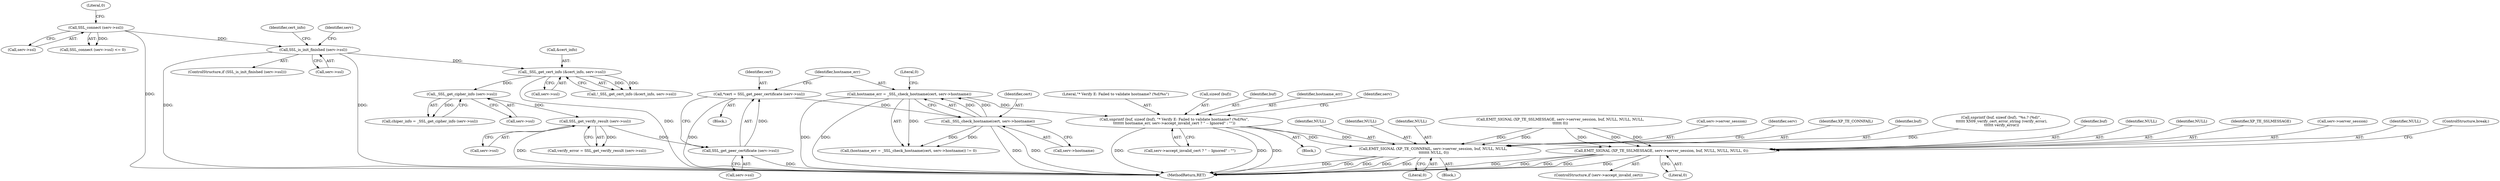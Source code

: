 digraph "0_hexchat_c9b63f7f9be01692b03fa15275135a4910a7e02d@API" {
"1000467" [label="(Call,snprintf (buf, sizeof (buf), \"* Verify E: Failed to validate hostname? (%d)%s\",\n\t\t\t\t\t\t\t hostname_err, serv->accept_invalid_cert ? \" -- Ignored\" : \"\"))"];
"1000458" [label="(Call,hostname_err = _SSL_check_hostname(cert, serv->hostname))"];
"1000460" [label="(Call,_SSL_check_hostname(cert, serv->hostname))"];
"1000449" [label="(Call,*cert = SSL_get_peer_certificate (serv->ssl))"];
"1000451" [label="(Call,SSL_get_peer_certificate (serv->ssl))"];
"1000439" [label="(Call,SSL_get_verify_result (serv->ssl))"];
"1000394" [label="(Call,_SSL_get_cipher_info (serv->ssl))"];
"1000199" [label="(Call,_SSL_get_cert_info (&cert_info, serv->ssl))"];
"1000188" [label="(Call,SSL_is_init_finished (serv->ssl))"];
"1000122" [label="(Call,SSL_connect (serv->ssl))"];
"1000483" [label="(Call,EMIT_SIGNAL (XP_TE_SSLMESSAGE, serv->server_session, buf, NULL, NULL, NULL, 0))"];
"1000535" [label="(Call,EMIT_SIGNAL (XP_TE_CONNFAIL, serv->server_session, buf, NULL, NULL,\n \t\t\t\t\t\t\t NULL, 0))"];
"1000535" [label="(Call,EMIT_SIGNAL (XP_TE_CONNFAIL, serv->server_session, buf, NULL, NULL,\n \t\t\t\t\t\t\t NULL, 0))"];
"1000200" [label="(Call,&cert_info)"];
"1000201" [label="(Identifier,cert_info)"];
"1000479" [label="(ControlStructure,if (serv->accept_invalid_cert))"];
"1000607" [label="(MethodReturn,RET)"];
"1000471" [label="(Literal,\"* Verify E: Failed to validate hostname? (%d)%s\")"];
"1000126" [label="(Literal,0)"];
"1000488" [label="(Identifier,buf)"];
"1000491" [label="(Identifier,NULL)"];
"1000439" [label="(Call,SSL_get_verify_result (serv->ssl))"];
"1000490" [label="(Identifier,NULL)"];
"1000492" [label="(Literal,0)"];
"1000457" [label="(Call,(hostname_err = _SSL_check_hostname(cert, serv->hostname)) != 0)"];
"1000450" [label="(Identifier,cert)"];
"1000484" [label="(Identifier,XP_TE_SSLMESSAGE)"];
"1000392" [label="(Call,chiper_info = _SSL_get_cipher_info (serv->ssl))"];
"1000465" [label="(Literal,0)"];
"1000469" [label="(Call,sizeof (buf))"];
"1000188" [label="(Call,SSL_is_init_finished (serv->ssl))"];
"1000394" [label="(Call,_SSL_get_cipher_info (serv->ssl))"];
"1000485" [label="(Call,serv->server_session)"];
"1000542" [label="(Identifier,NULL)"];
"1000447" [label="(Block,)"];
"1000437" [label="(Call,verify_error = SSL_get_verify_result (serv->ssl))"];
"1000541" [label="(Identifier,NULL)"];
"1000187" [label="(ControlStructure,if (SSL_is_init_finished (serv->ssl)))"];
"1000466" [label="(Block,)"];
"1000561" [label="(Identifier,serv)"];
"1000468" [label="(Identifier,buf)"];
"1000199" [label="(Call,_SSL_get_cert_info (&cert_info, serv->ssl))"];
"1000202" [label="(Call,serv->ssl)"];
"1000489" [label="(Identifier,NULL)"];
"1000483" [label="(Call,EMIT_SIGNAL (XP_TE_SSLMESSAGE, serv->server_session, buf, NULL, NULL, NULL, 0))"];
"1000495" [label="(ControlStructure,break;)"];
"1000461" [label="(Identifier,cert)"];
"1000462" [label="(Call,serv->hostname)"];
"1000452" [label="(Call,serv->ssl)"];
"1000451" [label="(Call,SSL_get_peer_certificate (serv->ssl))"];
"1000543" [label="(Identifier,NULL)"];
"1000472" [label="(Identifier,hostname_err)"];
"1000122" [label="(Call,SSL_connect (serv->ssl))"];
"1000123" [label="(Call,serv->ssl)"];
"1000427" [label="(Call,EMIT_SIGNAL (XP_TE_SSLMESSAGE, serv->server_session, buf, NULL, NULL, NULL,\n\t\t\t\t\t\t 0))"];
"1000537" [label="(Call,serv->server_session)"];
"1000546" [label="(Identifier,serv)"];
"1000395" [label="(Call,serv->ssl)"];
"1000536" [label="(Identifier,XP_TE_CONNFAIL)"];
"1000440" [label="(Call,serv->ssl)"];
"1000458" [label="(Call,hostname_err = _SSL_check_hostname(cert, serv->hostname))"];
"1000544" [label="(Literal,0)"];
"1000445" [label="(Block,)"];
"1000467" [label="(Call,snprintf (buf, sizeof (buf), \"* Verify E: Failed to validate hostname? (%d)%s\",\n\t\t\t\t\t\t\t hostname_err, serv->accept_invalid_cert ? \" -- Ignored\" : \"\"))"];
"1000460" [label="(Call,_SSL_check_hostname(cert, serv->hostname))"];
"1000540" [label="(Identifier,buf)"];
"1000481" [label="(Identifier,serv)"];
"1000121" [label="(Call,SSL_connect (serv->ssl) <= 0)"];
"1000189" [label="(Call,serv->ssl)"];
"1000459" [label="(Identifier,hostname_err)"];
"1000449" [label="(Call,*cert = SSL_get_peer_certificate (serv->ssl))"];
"1000198" [label="(Call,!_SSL_get_cert_info (&cert_info, serv->ssl))"];
"1000526" [label="(Call,snprintf (buf, sizeof (buf), \"%s.? (%d)\",\n \t\t\t\t\t\t X509_verify_cert_error_string (verify_error),\n \t\t\t\t\t\t verify_error))"];
"1000473" [label="(Call,serv->accept_invalid_cert ? \" -- Ignored\" : \"\")"];
"1000467" -> "1000466"  [label="AST: "];
"1000467" -> "1000473"  [label="CFG: "];
"1000468" -> "1000467"  [label="AST: "];
"1000469" -> "1000467"  [label="AST: "];
"1000471" -> "1000467"  [label="AST: "];
"1000472" -> "1000467"  [label="AST: "];
"1000473" -> "1000467"  [label="AST: "];
"1000481" -> "1000467"  [label="CFG: "];
"1000467" -> "1000607"  [label="DDG: "];
"1000467" -> "1000607"  [label="DDG: "];
"1000467" -> "1000607"  [label="DDG: "];
"1000458" -> "1000467"  [label="DDG: "];
"1000467" -> "1000483"  [label="DDG: "];
"1000467" -> "1000535"  [label="DDG: "];
"1000458" -> "1000457"  [label="AST: "];
"1000458" -> "1000460"  [label="CFG: "];
"1000459" -> "1000458"  [label="AST: "];
"1000460" -> "1000458"  [label="AST: "];
"1000465" -> "1000458"  [label="CFG: "];
"1000458" -> "1000607"  [label="DDG: "];
"1000458" -> "1000607"  [label="DDG: "];
"1000458" -> "1000457"  [label="DDG: "];
"1000460" -> "1000458"  [label="DDG: "];
"1000460" -> "1000458"  [label="DDG: "];
"1000460" -> "1000462"  [label="CFG: "];
"1000461" -> "1000460"  [label="AST: "];
"1000462" -> "1000460"  [label="AST: "];
"1000460" -> "1000607"  [label="DDG: "];
"1000460" -> "1000607"  [label="DDG: "];
"1000460" -> "1000457"  [label="DDG: "];
"1000460" -> "1000457"  [label="DDG: "];
"1000449" -> "1000460"  [label="DDG: "];
"1000449" -> "1000447"  [label="AST: "];
"1000449" -> "1000451"  [label="CFG: "];
"1000450" -> "1000449"  [label="AST: "];
"1000451" -> "1000449"  [label="AST: "];
"1000459" -> "1000449"  [label="CFG: "];
"1000449" -> "1000607"  [label="DDG: "];
"1000451" -> "1000449"  [label="DDG: "];
"1000451" -> "1000452"  [label="CFG: "];
"1000452" -> "1000451"  [label="AST: "];
"1000451" -> "1000607"  [label="DDG: "];
"1000439" -> "1000451"  [label="DDG: "];
"1000439" -> "1000437"  [label="AST: "];
"1000439" -> "1000440"  [label="CFG: "];
"1000440" -> "1000439"  [label="AST: "];
"1000437" -> "1000439"  [label="CFG: "];
"1000439" -> "1000607"  [label="DDG: "];
"1000439" -> "1000437"  [label="DDG: "];
"1000394" -> "1000439"  [label="DDG: "];
"1000394" -> "1000392"  [label="AST: "];
"1000394" -> "1000395"  [label="CFG: "];
"1000395" -> "1000394"  [label="AST: "];
"1000392" -> "1000394"  [label="CFG: "];
"1000394" -> "1000392"  [label="DDG: "];
"1000199" -> "1000394"  [label="DDG: "];
"1000199" -> "1000198"  [label="AST: "];
"1000199" -> "1000202"  [label="CFG: "];
"1000200" -> "1000199"  [label="AST: "];
"1000202" -> "1000199"  [label="AST: "];
"1000198" -> "1000199"  [label="CFG: "];
"1000199" -> "1000607"  [label="DDG: "];
"1000199" -> "1000198"  [label="DDG: "];
"1000199" -> "1000198"  [label="DDG: "];
"1000188" -> "1000199"  [label="DDG: "];
"1000188" -> "1000187"  [label="AST: "];
"1000188" -> "1000189"  [label="CFG: "];
"1000189" -> "1000188"  [label="AST: "];
"1000201" -> "1000188"  [label="CFG: "];
"1000561" -> "1000188"  [label="CFG: "];
"1000188" -> "1000607"  [label="DDG: "];
"1000188" -> "1000607"  [label="DDG: "];
"1000122" -> "1000188"  [label="DDG: "];
"1000122" -> "1000121"  [label="AST: "];
"1000122" -> "1000123"  [label="CFG: "];
"1000123" -> "1000122"  [label="AST: "];
"1000126" -> "1000122"  [label="CFG: "];
"1000122" -> "1000607"  [label="DDG: "];
"1000122" -> "1000121"  [label="DDG: "];
"1000483" -> "1000479"  [label="AST: "];
"1000483" -> "1000492"  [label="CFG: "];
"1000484" -> "1000483"  [label="AST: "];
"1000485" -> "1000483"  [label="AST: "];
"1000488" -> "1000483"  [label="AST: "];
"1000489" -> "1000483"  [label="AST: "];
"1000490" -> "1000483"  [label="AST: "];
"1000491" -> "1000483"  [label="AST: "];
"1000492" -> "1000483"  [label="AST: "];
"1000495" -> "1000483"  [label="CFG: "];
"1000483" -> "1000607"  [label="DDG: "];
"1000483" -> "1000607"  [label="DDG: "];
"1000483" -> "1000607"  [label="DDG: "];
"1000483" -> "1000607"  [label="DDG: "];
"1000483" -> "1000607"  [label="DDG: "];
"1000427" -> "1000483"  [label="DDG: "];
"1000427" -> "1000483"  [label="DDG: "];
"1000427" -> "1000483"  [label="DDG: "];
"1000535" -> "1000445"  [label="AST: "];
"1000535" -> "1000544"  [label="CFG: "];
"1000536" -> "1000535"  [label="AST: "];
"1000537" -> "1000535"  [label="AST: "];
"1000540" -> "1000535"  [label="AST: "];
"1000541" -> "1000535"  [label="AST: "];
"1000542" -> "1000535"  [label="AST: "];
"1000543" -> "1000535"  [label="AST: "];
"1000544" -> "1000535"  [label="AST: "];
"1000546" -> "1000535"  [label="CFG: "];
"1000535" -> "1000607"  [label="DDG: "];
"1000535" -> "1000607"  [label="DDG: "];
"1000535" -> "1000607"  [label="DDG: "];
"1000535" -> "1000607"  [label="DDG: "];
"1000535" -> "1000607"  [label="DDG: "];
"1000427" -> "1000535"  [label="DDG: "];
"1000427" -> "1000535"  [label="DDG: "];
"1000526" -> "1000535"  [label="DDG: "];
}

